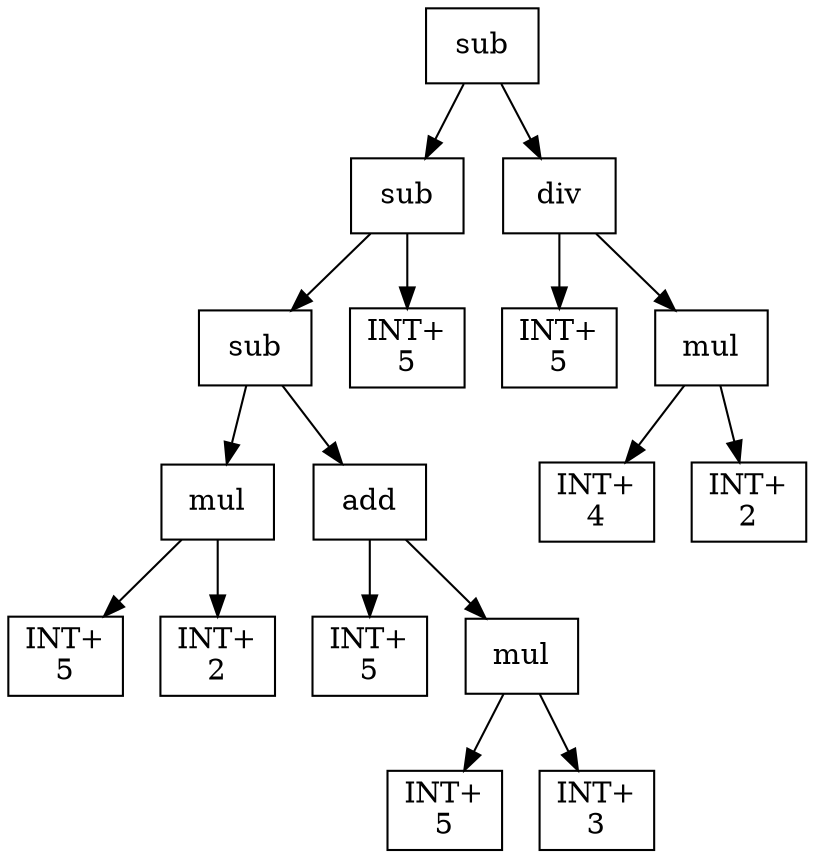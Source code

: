 digraph expr {
  node [shape=box];
  n1 [label="sub"];
  n2 [label="sub"];
  n3 [label="sub"];
  n4 [label="mul"];
  n5 [label="INT+\n5"];
  n6 [label="INT+\n2"];
  n4 -> n5;
  n4 -> n6;
  n7 [label="add"];
  n8 [label="INT+\n5"];
  n9 [label="mul"];
  n10 [label="INT+\n5"];
  n11 [label="INT+\n3"];
  n9 -> n10;
  n9 -> n11;
  n7 -> n8;
  n7 -> n9;
  n3 -> n4;
  n3 -> n7;
  n12 [label="INT+\n5"];
  n2 -> n3;
  n2 -> n12;
  n13 [label="div"];
  n14 [label="INT+\n5"];
  n15 [label="mul"];
  n16 [label="INT+\n4"];
  n17 [label="INT+\n2"];
  n15 -> n16;
  n15 -> n17;
  n13 -> n14;
  n13 -> n15;
  n1 -> n2;
  n1 -> n13;
}
